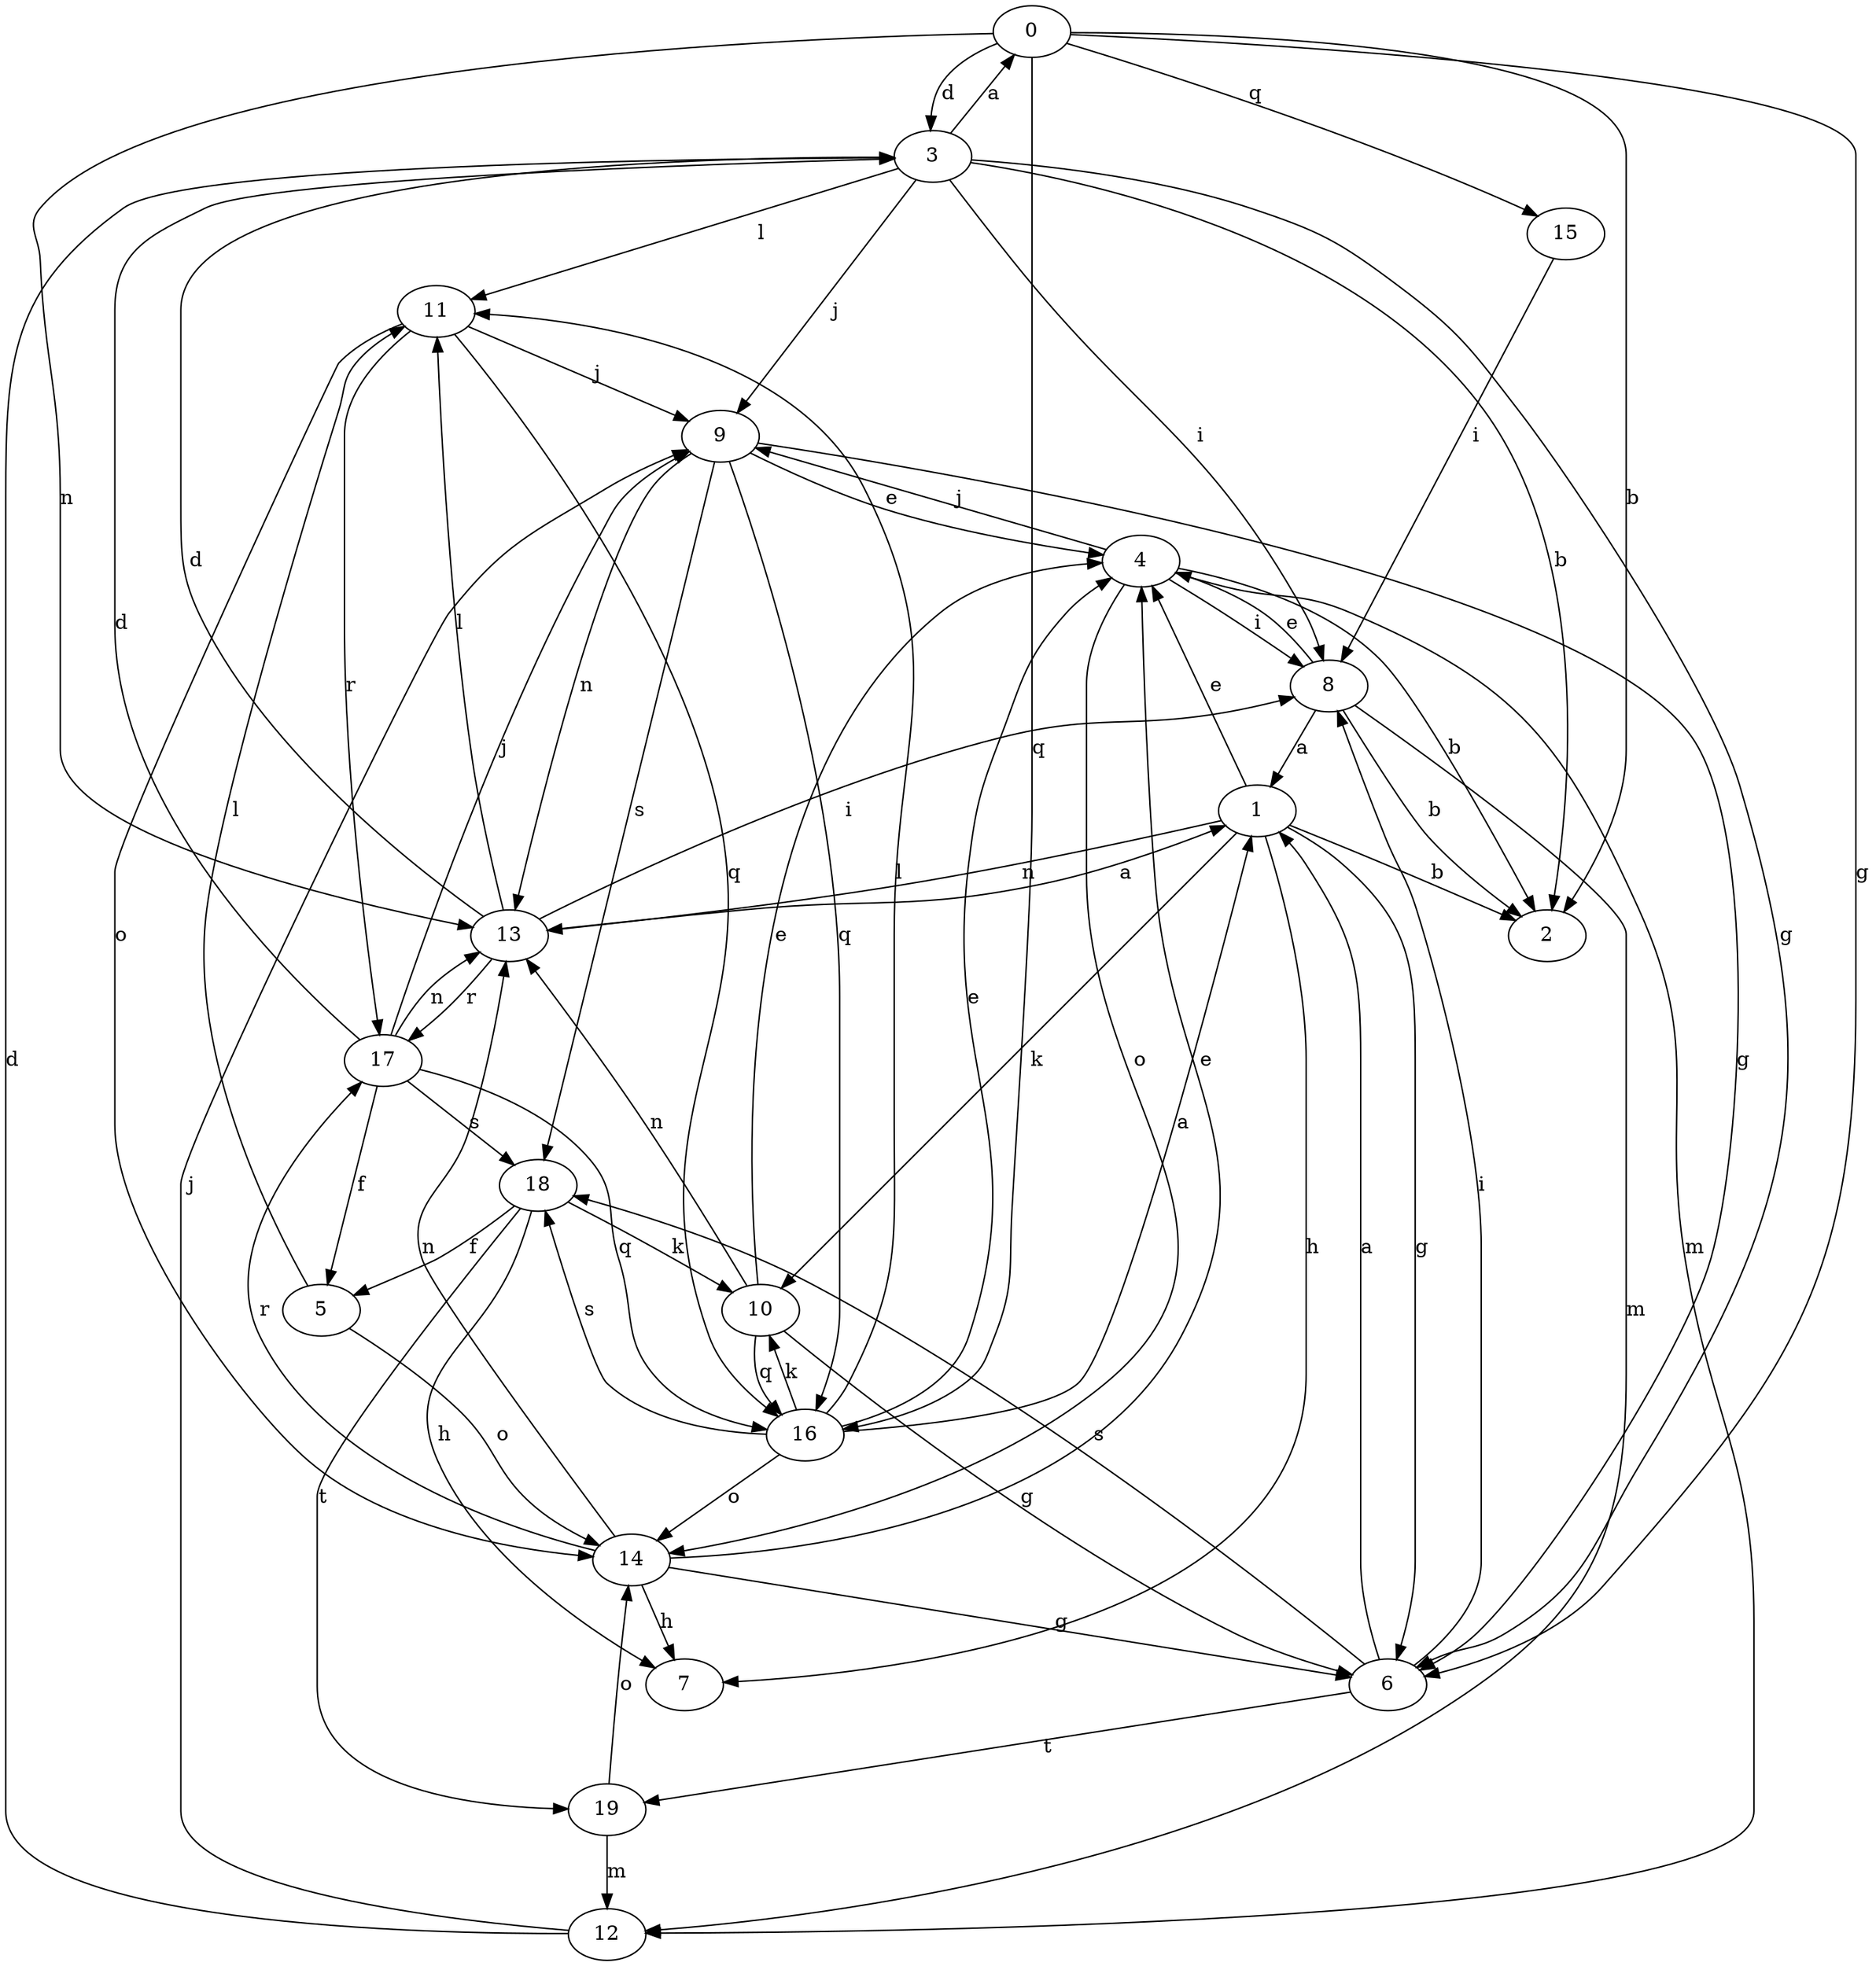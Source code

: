 strict digraph  {
0;
1;
2;
3;
4;
5;
6;
7;
8;
9;
10;
11;
12;
13;
14;
15;
16;
17;
18;
19;
0 -> 2  [label=b];
0 -> 3  [label=d];
0 -> 6  [label=g];
0 -> 13  [label=n];
0 -> 15  [label=q];
0 -> 16  [label=q];
1 -> 2  [label=b];
1 -> 4  [label=e];
1 -> 6  [label=g];
1 -> 7  [label=h];
1 -> 10  [label=k];
1 -> 13  [label=n];
3 -> 0  [label=a];
3 -> 2  [label=b];
3 -> 6  [label=g];
3 -> 8  [label=i];
3 -> 9  [label=j];
3 -> 11  [label=l];
4 -> 2  [label=b];
4 -> 8  [label=i];
4 -> 9  [label=j];
4 -> 12  [label=m];
4 -> 14  [label=o];
5 -> 11  [label=l];
5 -> 14  [label=o];
6 -> 1  [label=a];
6 -> 8  [label=i];
6 -> 18  [label=s];
6 -> 19  [label=t];
8 -> 1  [label=a];
8 -> 2  [label=b];
8 -> 4  [label=e];
8 -> 12  [label=m];
9 -> 4  [label=e];
9 -> 6  [label=g];
9 -> 13  [label=n];
9 -> 16  [label=q];
9 -> 18  [label=s];
10 -> 4  [label=e];
10 -> 6  [label=g];
10 -> 13  [label=n];
10 -> 16  [label=q];
11 -> 9  [label=j];
11 -> 14  [label=o];
11 -> 16  [label=q];
11 -> 17  [label=r];
12 -> 3  [label=d];
12 -> 9  [label=j];
13 -> 1  [label=a];
13 -> 3  [label=d];
13 -> 8  [label=i];
13 -> 11  [label=l];
13 -> 17  [label=r];
14 -> 4  [label=e];
14 -> 6  [label=g];
14 -> 7  [label=h];
14 -> 13  [label=n];
14 -> 17  [label=r];
15 -> 8  [label=i];
16 -> 1  [label=a];
16 -> 4  [label=e];
16 -> 10  [label=k];
16 -> 11  [label=l];
16 -> 14  [label=o];
16 -> 18  [label=s];
17 -> 3  [label=d];
17 -> 5  [label=f];
17 -> 9  [label=j];
17 -> 13  [label=n];
17 -> 16  [label=q];
17 -> 18  [label=s];
18 -> 5  [label=f];
18 -> 7  [label=h];
18 -> 10  [label=k];
18 -> 19  [label=t];
19 -> 12  [label=m];
19 -> 14  [label=o];
}
